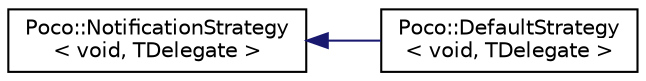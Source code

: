 digraph "Graphical Class Hierarchy"
{
 // LATEX_PDF_SIZE
  edge [fontname="Helvetica",fontsize="10",labelfontname="Helvetica",labelfontsize="10"];
  node [fontname="Helvetica",fontsize="10",shape=record];
  rankdir="LR";
  Node0 [label="Poco::NotificationStrategy\l\< void, TDelegate \>",height=0.2,width=0.4,color="black", fillcolor="white", style="filled",URL="$classPoco_1_1NotificationStrategy_3_01void_00_01TDelegate_01_4.html",tooltip=" "];
  Node0 -> Node1 [dir="back",color="midnightblue",fontsize="10",style="solid",fontname="Helvetica"];
  Node1 [label="Poco::DefaultStrategy\l\< void, TDelegate \>",height=0.2,width=0.4,color="black", fillcolor="white", style="filled",URL="$classPoco_1_1DefaultStrategy_3_01void_00_01TDelegate_01_4.html",tooltip=" "];
}
